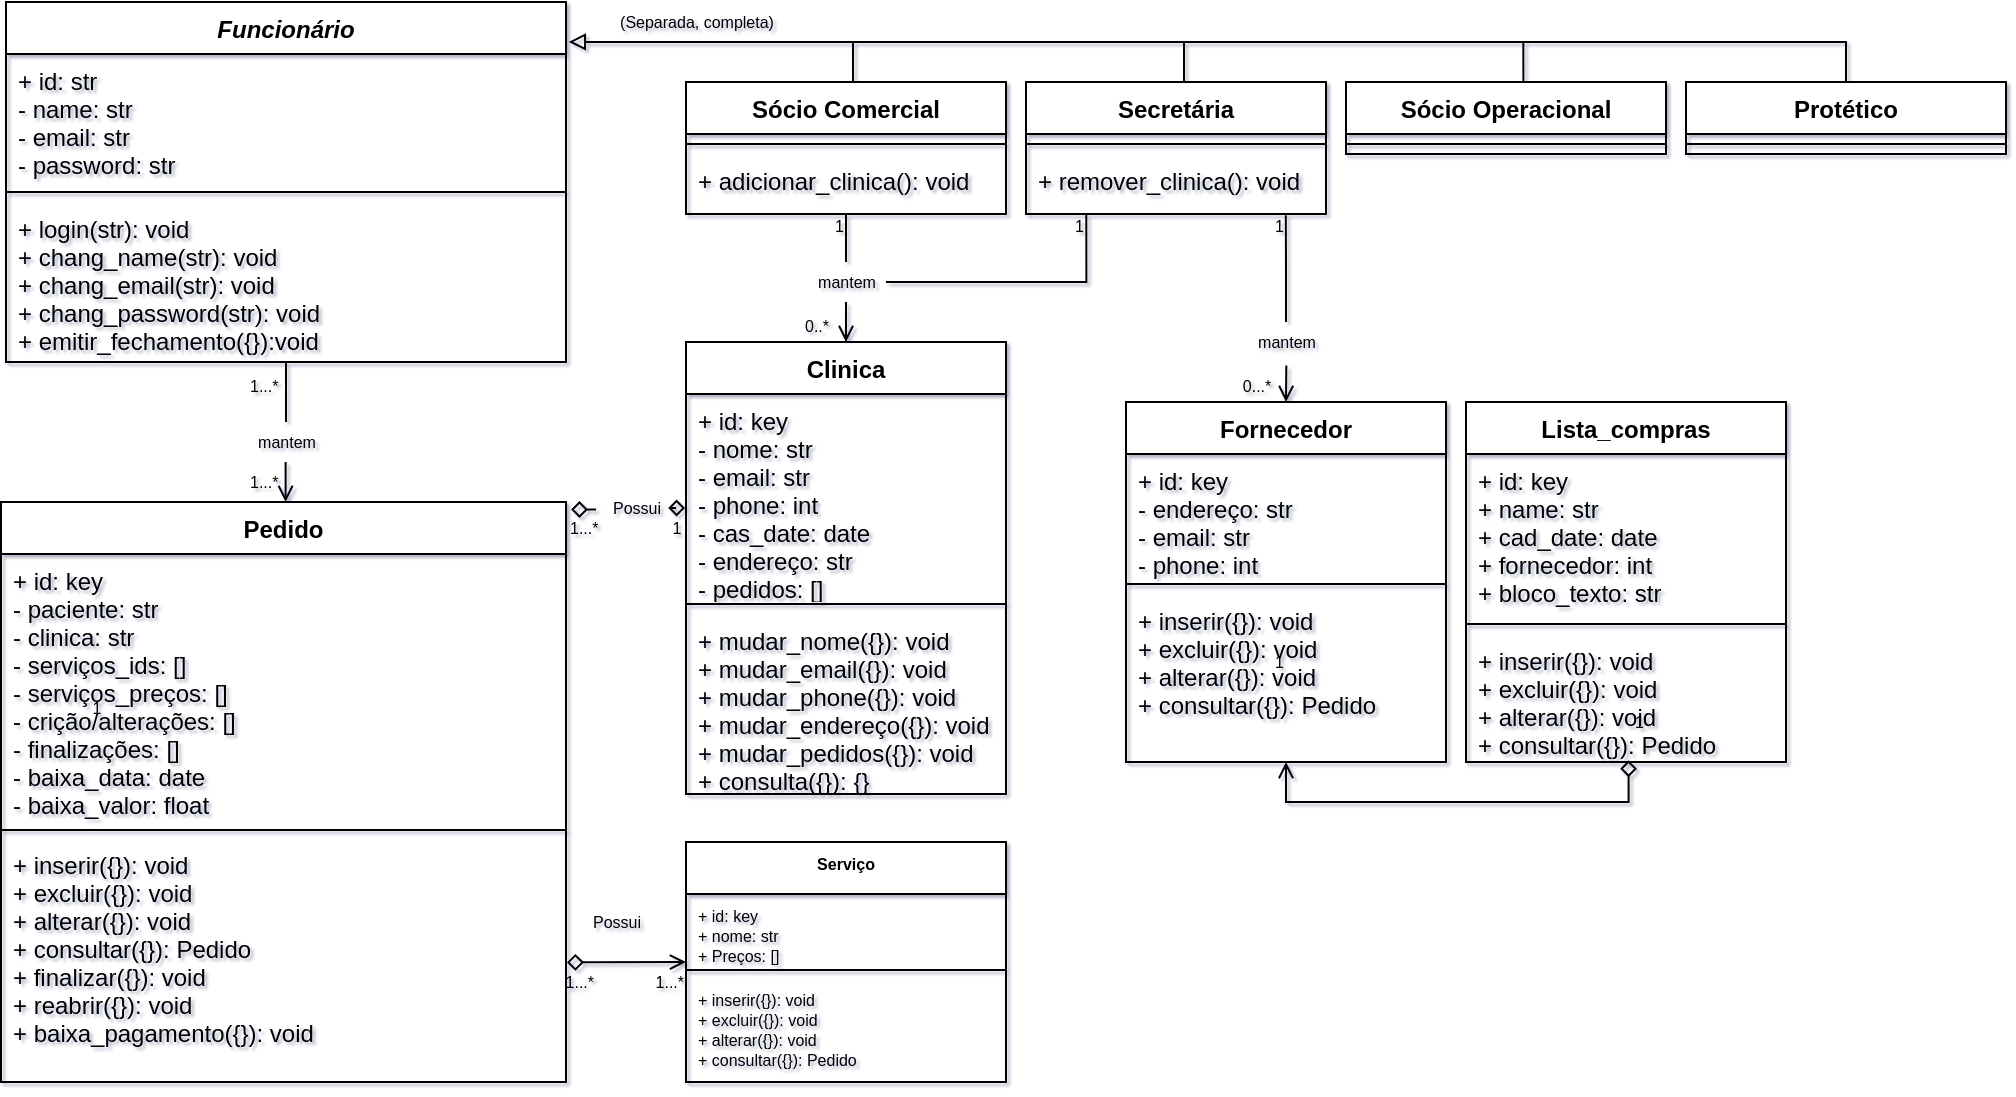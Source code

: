 <mxfile version="17.4.2" type="device"><diagram id="wCIUYgLf97K4qS9yF1l3" name="Página-1"><mxGraphModel dx="1298" dy="1448" grid="1" gridSize="10" guides="1" tooltips="1" connect="1" arrows="1" fold="1" page="1" pageScale="1" pageWidth="1169" pageHeight="827" background="none" math="0" shadow="1"><root><mxCell id="0"/><mxCell id="1" parent="0"/><mxCell id="eHvYOcXWMKYHGgOFtX7L-21" value="Clinica" style="swimlane;fontStyle=1;align=center;verticalAlign=top;childLayout=stackLayout;horizontal=1;startSize=26;horizontalStack=0;resizeParent=1;resizeParentMax=0;resizeLast=0;collapsible=1;marginBottom=0;" parent="1" vertex="1"><mxGeometry x="720" y="-210" width="160" height="226" as="geometry"/></mxCell><mxCell id="eHvYOcXWMKYHGgOFtX7L-22" value="+ id: key&#10;- nome: str&#10;- email: str&#10;- phone: int&#10;- cas_date: date&#10;- endereço: str &#10;- pedidos: []" style="text;strokeColor=none;fillColor=none;align=left;verticalAlign=top;spacingLeft=4;spacingRight=4;overflow=hidden;rotatable=0;points=[[0,0.5],[1,0.5]];portConstraint=eastwest;" parent="eHvYOcXWMKYHGgOFtX7L-21" vertex="1"><mxGeometry y="26" width="160" height="100" as="geometry"/></mxCell><mxCell id="eHvYOcXWMKYHGgOFtX7L-23" value="" style="line;strokeWidth=1;fillColor=none;align=left;verticalAlign=middle;spacingTop=-1;spacingLeft=3;spacingRight=3;rotatable=0;labelPosition=right;points=[];portConstraint=eastwest;" parent="eHvYOcXWMKYHGgOFtX7L-21" vertex="1"><mxGeometry y="126" width="160" height="10" as="geometry"/></mxCell><mxCell id="eHvYOcXWMKYHGgOFtX7L-24" value="+ mudar_nome({}): void&#10;+ mudar_email({}): void&#10;+ mudar_phone({}): void&#10;+ mudar_endereço({}): void&#10;+ mudar_pedidos({}): void&#10;+ consulta({}): {}" style="text;strokeColor=none;fillColor=none;align=left;verticalAlign=top;spacingLeft=4;spacingRight=4;overflow=hidden;rotatable=0;points=[[0,0.5],[1,0.5]];portConstraint=eastwest;" parent="eHvYOcXWMKYHGgOFtX7L-21" vertex="1"><mxGeometry y="136" width="160" height="90" as="geometry"/></mxCell><mxCell id="eHvYOcXWMKYHGgOFtX7L-114" value="0..*" style="text;html=1;align=center;verticalAlign=bottom;resizable=0;points=[];autosize=1;strokeColor=none;fillColor=none;fontSize=8;labelPosition=center;verticalLabelPosition=middle;" parent="1" vertex="1"><mxGeometry x="770" y="-230" width="30" height="20" as="geometry"/></mxCell><mxCell id="eHvYOcXWMKYHGgOFtX7L-64" value="1" style="text;html=1;align=center;verticalAlign=middle;resizable=0;points=[];autosize=1;strokeColor=none;fillColor=none;fontSize=8;" parent="1" vertex="1"><mxGeometry x="705" y="-127" width="20" height="20" as="geometry"/></mxCell><mxCell id="eHvYOcXWMKYHGgOFtX7L-127" value="1" style="text;html=1;align=right;verticalAlign=bottom;resizable=0;points=[];autosize=1;strokeColor=none;fillColor=none;fontSize=8;" parent="1" vertex="1"><mxGeometry x="1000" y="-280" width="20" height="20" as="geometry"/></mxCell><mxCell id="eHvYOcXWMKYHGgOFtX7L-111" value="1" style="text;html=1;align=right;verticalAlign=bottom;resizable=0;points=[];autosize=1;strokeColor=none;fillColor=none;fontSize=8;" parent="1" vertex="1"><mxGeometry x="900" y="-280" width="20" height="20" as="geometry"/></mxCell><mxCell id="eHvYOcXWMKYHGgOFtX7L-76" value="1...*" style="text;html=1;align=left;verticalAlign=middle;resizable=0;points=[];autosize=1;strokeColor=none;fillColor=none;fontSize=8;" parent="1" vertex="1"><mxGeometry x="500" y="-150" width="30" height="20" as="geometry"/></mxCell><mxCell id="BqnHKmlC6TDijNeTiooH-1" value="Funcionário" style="swimlane;fontStyle=3;align=center;verticalAlign=top;childLayout=stackLayout;horizontal=1;startSize=26;horizontalStack=0;resizeParent=1;resizeParentMax=0;resizeLast=0;collapsible=1;marginBottom=0;" parent="1" vertex="1"><mxGeometry x="380" y="-380" width="280" height="180" as="geometry"/></mxCell><mxCell id="BqnHKmlC6TDijNeTiooH-2" value="+ id: str&#10;- name: str&#10;- email: str&#10;- password: str " style="text;strokeColor=none;fillColor=none;align=left;verticalAlign=top;spacingLeft=4;spacingRight=4;overflow=hidden;rotatable=0;points=[[0,0.5],[1,0.5]];portConstraint=eastwest;" parent="BqnHKmlC6TDijNeTiooH-1" vertex="1"><mxGeometry y="26" width="280" height="64" as="geometry"/></mxCell><mxCell id="BqnHKmlC6TDijNeTiooH-3" value="" style="line;strokeWidth=1;fillColor=none;align=left;verticalAlign=middle;spacingTop=-1;spacingLeft=3;spacingRight=3;rotatable=0;labelPosition=right;points=[];portConstraint=eastwest;" parent="BqnHKmlC6TDijNeTiooH-1" vertex="1"><mxGeometry y="90" width="280" height="10" as="geometry"/></mxCell><mxCell id="BqnHKmlC6TDijNeTiooH-4" value="+ login(str): void&#10;+ chang_name(str): void&#10;+ chang_email(str): void&#10;+ chang_password(str): void&#10;+ emitir_fechamento({}):void" style="text;strokeColor=none;fillColor=none;align=left;verticalAlign=top;spacingLeft=4;spacingRight=4;overflow=hidden;rotatable=0;points=[[0,0.5],[1,0.5]];portConstraint=eastwest;" parent="BqnHKmlC6TDijNeTiooH-1" vertex="1"><mxGeometry y="100" width="280" height="80" as="geometry"/></mxCell><mxCell id="eHvYOcXWMKYHGgOFtX7L-121" style="edgeStyle=orthogonalEdgeStyle;rounded=0;orthogonalLoop=1;jettySize=auto;html=1;exitX=0.5;exitY=0;exitDx=0;exitDy=0;labelBackgroundColor=#FFFFFF;fontSize=8;startArrow=none;startFill=0;endArrow=none;endFill=0;strokeColor=#030303;" parent="1" source="eHvYOcXWMKYHGgOFtX7L-1" edge="1"><mxGeometry relative="1" as="geometry"><mxPoint x="803.49" y="-360.0" as="targetPoint"/></mxGeometry></mxCell><mxCell id="Xo3RzvMKRkTx9Nn4F3zW-1" style="edgeStyle=orthogonalEdgeStyle;rounded=0;orthogonalLoop=1;jettySize=auto;html=1;entryX=0.5;entryY=0;entryDx=0;entryDy=0;strokeColor=#000000;startArrow=none;endArrow=open;endFill=0;" edge="1" parent="1" source="eHvYOcXWMKYHGgOFtX7L-106" target="eHvYOcXWMKYHGgOFtX7L-21"><mxGeometry relative="1" as="geometry"/></mxCell><mxCell id="eHvYOcXWMKYHGgOFtX7L-1" value="Sócio Comercial" style="swimlane;fontStyle=1;align=center;verticalAlign=top;childLayout=stackLayout;horizontal=1;startSize=26;horizontalStack=0;resizeParent=1;resizeParentMax=0;resizeLast=0;collapsible=1;marginBottom=0;" parent="1" vertex="1"><mxGeometry x="720" y="-340" width="160" height="66" as="geometry"/></mxCell><mxCell id="eHvYOcXWMKYHGgOFtX7L-3" value="" style="line;strokeWidth=1;fillColor=none;align=left;verticalAlign=middle;spacingTop=-1;spacingLeft=3;spacingRight=3;rotatable=0;labelPosition=right;points=[];portConstraint=eastwest;" parent="eHvYOcXWMKYHGgOFtX7L-1" vertex="1"><mxGeometry y="26" width="160" height="10" as="geometry"/></mxCell><mxCell id="eHvYOcXWMKYHGgOFtX7L-4" value="+ adicionar_clinica(): void" style="text;strokeColor=none;fillColor=none;align=left;verticalAlign=top;spacingLeft=4;spacingRight=4;overflow=hidden;rotatable=0;points=[[0,0.5],[1,0.5]];portConstraint=eastwest;" parent="eHvYOcXWMKYHGgOFtX7L-1" vertex="1"><mxGeometry y="36" width="160" height="30" as="geometry"/></mxCell><mxCell id="eHvYOcXWMKYHGgOFtX7L-119" style="edgeStyle=orthogonalEdgeStyle;rounded=0;orthogonalLoop=1;jettySize=auto;html=1;exitX=0.5;exitY=0;exitDx=0;exitDy=0;labelBackgroundColor=#FFFFFF;fontSize=8;startArrow=none;startFill=0;endArrow=none;endFill=0;strokeColor=#030303;" parent="1" source="eHvYOcXWMKYHGgOFtX7L-5" edge="1"><mxGeometry relative="1" as="geometry"><mxPoint x="1138.662" y="-360.0" as="targetPoint"/></mxGeometry></mxCell><mxCell id="eHvYOcXWMKYHGgOFtX7L-5" value="Sócio Operacional" style="swimlane;fontStyle=1;align=center;verticalAlign=top;childLayout=stackLayout;horizontal=1;startSize=26;horizontalStack=0;resizeParent=1;resizeParentMax=0;resizeLast=0;collapsible=1;marginBottom=0;" parent="1" vertex="1"><mxGeometry x="1050" y="-340" width="160" height="36" as="geometry"/></mxCell><mxCell id="eHvYOcXWMKYHGgOFtX7L-7" value="" style="line;strokeWidth=1;fillColor=none;align=left;verticalAlign=middle;spacingTop=-1;spacingLeft=3;spacingRight=3;rotatable=0;labelPosition=right;points=[];portConstraint=eastwest;" parent="eHvYOcXWMKYHGgOFtX7L-5" vertex="1"><mxGeometry y="26" width="160" height="10" as="geometry"/></mxCell><mxCell id="eHvYOcXWMKYHGgOFtX7L-120" style="edgeStyle=orthogonalEdgeStyle;rounded=0;orthogonalLoop=1;jettySize=auto;html=1;exitX=0.5;exitY=0;exitDx=0;exitDy=0;labelBackgroundColor=#FFFFFF;fontSize=8;startArrow=none;startFill=0;endArrow=none;endFill=0;strokeColor=#030303;" parent="1" source="eHvYOcXWMKYHGgOFtX7L-9" edge="1"><mxGeometry relative="1" as="geometry"><mxPoint x="969.007" y="-360.0" as="targetPoint"/></mxGeometry></mxCell><mxCell id="eHvYOcXWMKYHGgOFtX7L-9" value="Secretária" style="swimlane;fontStyle=1;align=center;verticalAlign=top;childLayout=stackLayout;horizontal=1;startSize=26;horizontalStack=0;resizeParent=1;resizeParentMax=0;resizeLast=0;collapsible=1;marginBottom=0;" parent="1" vertex="1"><mxGeometry x="890" y="-340" width="150" height="66" as="geometry"/></mxCell><mxCell id="eHvYOcXWMKYHGgOFtX7L-11" value="" style="line;strokeWidth=1;fillColor=none;align=left;verticalAlign=middle;spacingTop=-1;spacingLeft=3;spacingRight=3;rotatable=0;labelPosition=right;points=[];portConstraint=eastwest;" parent="eHvYOcXWMKYHGgOFtX7L-9" vertex="1"><mxGeometry y="26" width="150" height="10" as="geometry"/></mxCell><mxCell id="eHvYOcXWMKYHGgOFtX7L-12" value="+ remover_clinica(): void&#10;" style="text;strokeColor=none;fillColor=none;align=left;verticalAlign=top;spacingLeft=4;spacingRight=4;overflow=hidden;rotatable=0;points=[[0,0.5],[1,0.5]];portConstraint=eastwest;" parent="eHvYOcXWMKYHGgOFtX7L-9" vertex="1"><mxGeometry y="36" width="150" height="30" as="geometry"/></mxCell><mxCell id="eHvYOcXWMKYHGgOFtX7L-118" style="edgeStyle=orthogonalEdgeStyle;rounded=0;orthogonalLoop=1;jettySize=auto;html=1;exitX=0.5;exitY=0;exitDx=0;exitDy=0;labelBackgroundColor=#FFFFFF;fontSize=8;startArrow=none;startFill=0;endArrow=block;endFill=0;strokeColor=#030303;entryX=1.005;entryY=0.111;entryDx=0;entryDy=0;entryPerimeter=0;" parent="1" source="eHvYOcXWMKYHGgOFtX7L-13" target="BqnHKmlC6TDijNeTiooH-1" edge="1"><mxGeometry relative="1" as="geometry"><mxPoint x="670.0" y="-359.712" as="targetPoint"/><Array as="points"><mxPoint x="1300" y="-360"/></Array></mxGeometry></mxCell><mxCell id="eHvYOcXWMKYHGgOFtX7L-13" value="Protético" style="swimlane;fontStyle=1;align=center;verticalAlign=top;childLayout=stackLayout;horizontal=1;startSize=26;horizontalStack=0;resizeParent=1;resizeParentMax=0;resizeLast=0;collapsible=1;marginBottom=0;" parent="1" vertex="1"><mxGeometry x="1220" y="-340" width="160" height="36" as="geometry"/></mxCell><mxCell id="eHvYOcXWMKYHGgOFtX7L-15" value="" style="line;strokeWidth=1;fillColor=none;align=left;verticalAlign=middle;spacingTop=-1;spacingLeft=3;spacingRight=3;rotatable=0;labelPosition=right;points=[];portConstraint=eastwest;" parent="eHvYOcXWMKYHGgOFtX7L-13" vertex="1"><mxGeometry y="26" width="160" height="10" as="geometry"/></mxCell><mxCell id="eHvYOcXWMKYHGgOFtX7L-99" style="edgeStyle=orthogonalEdgeStyle;rounded=0;orthogonalLoop=1;jettySize=auto;html=1;exitX=1;exitY=0.5;exitDx=0;exitDy=0;entryX=-0.003;entryY=0.576;entryDx=0;entryDy=0;labelBackgroundColor=#FFFFFF;fontSize=8;startArrow=none;startFill=0;endArrow=diamond;endFill=0;strokeColor=#030303;entryPerimeter=0;" parent="1" source="eHvYOcXWMKYHGgOFtX7L-100" target="eHvYOcXWMKYHGgOFtX7L-22" edge="1"><mxGeometry relative="1" as="geometry"/></mxCell><mxCell id="Xo3RzvMKRkTx9Nn4F3zW-5" style="edgeStyle=orthogonalEdgeStyle;rounded=0;orthogonalLoop=1;jettySize=auto;html=1;entryX=0.5;entryY=1;entryDx=0;entryDy=0;entryPerimeter=0;startArrow=none;startFill=0;endArrow=none;endFill=0;strokeColor=#000000;" edge="1" parent="1" source="eHvYOcXWMKYHGgOFtX7L-73" target="BqnHKmlC6TDijNeTiooH-4"><mxGeometry relative="1" as="geometry"/></mxCell><mxCell id="eHvYOcXWMKYHGgOFtX7L-25" value="Pedido" style="swimlane;fontStyle=1;align=center;verticalAlign=top;childLayout=stackLayout;horizontal=1;startSize=26;horizontalStack=0;resizeParent=1;resizeParentMax=0;resizeLast=0;collapsible=1;marginBottom=0;" parent="1" vertex="1"><mxGeometry x="377.5" y="-130" width="282.5" height="290" as="geometry"/></mxCell><mxCell id="eHvYOcXWMKYHGgOFtX7L-26" value="+ id: key&#10;- paciente: str&#10;- clinica: str&#10;- serviços_ids: []&#10;- serviços_preços: []&#10;- crição/alterações: []&#10;- finalizações: []&#10;- baixa_data: date&#10;- baixa_valor: float" style="text;strokeColor=none;fillColor=none;align=left;verticalAlign=top;spacingLeft=4;spacingRight=4;overflow=hidden;rotatable=0;points=[[0,0.5],[1,0.5]];portConstraint=eastwest;" parent="eHvYOcXWMKYHGgOFtX7L-25" vertex="1"><mxGeometry y="26" width="282.5" height="134" as="geometry"/></mxCell><mxCell id="eHvYOcXWMKYHGgOFtX7L-27" value="" style="line;strokeWidth=1;fillColor=none;align=left;verticalAlign=middle;spacingTop=-1;spacingLeft=3;spacingRight=3;rotatable=0;labelPosition=right;points=[];portConstraint=eastwest;" parent="eHvYOcXWMKYHGgOFtX7L-25" vertex="1"><mxGeometry y="160" width="282.5" height="8" as="geometry"/></mxCell><mxCell id="eHvYOcXWMKYHGgOFtX7L-28" value="+ inserir({}): void&#10;+ excluir({}): void&#10;+ alterar({}): void&#10;+ consultar({}): Pedido&#10;+ finalizar({}): void&#10;+ reabrir({}): void&#10;+ baixa_pagamento({}): void" style="text;strokeColor=none;fillColor=none;align=left;verticalAlign=top;spacingLeft=4;spacingRight=4;overflow=hidden;rotatable=0;points=[[0,0.5],[1,0.5]];portConstraint=eastwest;" parent="eHvYOcXWMKYHGgOFtX7L-25" vertex="1"><mxGeometry y="168" width="282.5" height="122" as="geometry"/></mxCell><mxCell id="eHvYOcXWMKYHGgOFtX7L-126" style="edgeStyle=orthogonalEdgeStyle;rounded=0;orthogonalLoop=1;jettySize=auto;html=1;exitX=0.5;exitY=0;exitDx=0;exitDy=0;labelBackgroundColor=#FFFFFF;fontSize=8;startArrow=none;startFill=0;endArrow=none;endFill=0;strokeColor=#030303;entryX=0.866;entryY=1.019;entryDx=0;entryDy=0;entryPerimeter=0;" parent="1" source="eHvYOcXWMKYHGgOFtX7L-130" target="eHvYOcXWMKYHGgOFtX7L-12" edge="1"><mxGeometry relative="1" as="geometry"><mxPoint x="1000" y="-220" as="targetPoint"/></mxGeometry></mxCell><mxCell id="eHvYOcXWMKYHGgOFtX7L-132" style="edgeStyle=orthogonalEdgeStyle;rounded=0;orthogonalLoop=1;jettySize=auto;html=1;exitX=0.5;exitY=0;exitDx=0;exitDy=0;entryX=0.504;entryY=1.088;entryDx=0;entryDy=0;entryPerimeter=0;labelBackgroundColor=#FFFFFF;fontSize=8;startArrow=open;startFill=0;endArrow=none;endFill=0;strokeColor=#030303;" parent="1" source="eHvYOcXWMKYHGgOFtX7L-33" target="eHvYOcXWMKYHGgOFtX7L-130" edge="1"><mxGeometry relative="1" as="geometry"/></mxCell><mxCell id="eHvYOcXWMKYHGgOFtX7L-33" value="Fornecedor" style="swimlane;fontStyle=1;align=center;verticalAlign=top;childLayout=stackLayout;horizontal=1;startSize=26;horizontalStack=0;resizeParent=1;resizeParentMax=0;resizeLast=0;collapsible=1;marginBottom=0;" parent="1" vertex="1"><mxGeometry x="940" y="-180" width="160" height="180" as="geometry"/></mxCell><mxCell id="eHvYOcXWMKYHGgOFtX7L-34" value="+ id: key &#10;- endereço: str&#10;- email: str&#10;- phone: int" style="text;strokeColor=none;fillColor=none;align=left;verticalAlign=top;spacingLeft=4;spacingRight=4;overflow=hidden;rotatable=0;points=[[0,0.5],[1,0.5]];portConstraint=eastwest;" parent="eHvYOcXWMKYHGgOFtX7L-33" vertex="1"><mxGeometry y="26" width="160" height="60" as="geometry"/></mxCell><mxCell id="eHvYOcXWMKYHGgOFtX7L-35" value="" style="line;strokeWidth=1;fillColor=none;align=left;verticalAlign=middle;spacingTop=-1;spacingLeft=3;spacingRight=3;rotatable=0;labelPosition=right;points=[];portConstraint=eastwest;" parent="eHvYOcXWMKYHGgOFtX7L-33" vertex="1"><mxGeometry y="86" width="160" height="10" as="geometry"/></mxCell><mxCell id="eHvYOcXWMKYHGgOFtX7L-36" value="+ inserir({}): void&#10;+ excluir({}): void&#10;+ alterar({}): void&#10;+ consultar({}): Pedido" style="text;strokeColor=none;fillColor=none;align=left;verticalAlign=top;spacingLeft=4;spacingRight=4;overflow=hidden;rotatable=0;points=[[0,0.5],[1,0.5]];portConstraint=eastwest;" parent="eHvYOcXWMKYHGgOFtX7L-33" vertex="1"><mxGeometry y="96" width="160" height="84" as="geometry"/></mxCell><mxCell id="eHvYOcXWMKYHGgOFtX7L-37" value="Lista_compras" style="swimlane;fontStyle=1;align=center;verticalAlign=top;childLayout=stackLayout;horizontal=1;startSize=26;horizontalStack=0;resizeParent=1;resizeParentMax=0;resizeLast=0;collapsible=1;marginBottom=0;" parent="1" vertex="1"><mxGeometry x="1110" y="-180" width="160" height="180" as="geometry"/></mxCell><mxCell id="eHvYOcXWMKYHGgOFtX7L-38" value="+ id: key&#10;+ name: str&#10;+ cad_date: date&#10;+ fornecedor: int&#10;+ bloco_texto: str" style="text;strokeColor=none;fillColor=none;align=left;verticalAlign=top;spacingLeft=4;spacingRight=4;overflow=hidden;rotatable=0;points=[[0,0.5],[1,0.5]];portConstraint=eastwest;" parent="eHvYOcXWMKYHGgOFtX7L-37" vertex="1"><mxGeometry y="26" width="160" height="80" as="geometry"/></mxCell><mxCell id="eHvYOcXWMKYHGgOFtX7L-39" value="" style="line;strokeWidth=1;fillColor=none;align=left;verticalAlign=middle;spacingTop=-1;spacingLeft=3;spacingRight=3;rotatable=0;labelPosition=right;points=[];portConstraint=eastwest;" parent="eHvYOcXWMKYHGgOFtX7L-37" vertex="1"><mxGeometry y="106" width="160" height="10" as="geometry"/></mxCell><mxCell id="eHvYOcXWMKYHGgOFtX7L-40" value="+ inserir({}): void&#10;+ excluir({}): void&#10;+ alterar({}): void&#10;+ consultar({}): Pedido" style="text;strokeColor=none;fillColor=none;align=left;verticalAlign=top;spacingLeft=4;spacingRight=4;overflow=hidden;rotatable=0;points=[[0,0.5],[1,0.5]];portConstraint=eastwest;" parent="eHvYOcXWMKYHGgOFtX7L-37" vertex="1"><mxGeometry y="116" width="160" height="64" as="geometry"/></mxCell><mxCell id="eHvYOcXWMKYHGgOFtX7L-49" value="1" style="text;html=1;align=center;verticalAlign=middle;resizable=0;points=[];autosize=1;strokeColor=none;fillColor=none;fontSize=8;" parent="1" vertex="1"><mxGeometry x="415" y="-37" width="20" height="20" as="geometry"/></mxCell><mxCell id="eHvYOcXWMKYHGgOFtX7L-53" value="(Separada, completa)" style="text;html=1;align=center;verticalAlign=middle;resizable=0;points=[];autosize=1;strokeColor=none;fillColor=none;fontSize=8;" parent="1" vertex="1"><mxGeometry x="680" y="-380" width="90" height="20" as="geometry"/></mxCell><mxCell id="eHvYOcXWMKYHGgOFtX7L-63" value="1...*" style="text;html=1;align=left;verticalAlign=middle;resizable=0;points=[];autosize=1;strokeColor=none;fillColor=none;fontSize=8;strokeWidth=0;" parent="1" vertex="1"><mxGeometry x="660" y="-127" width="30" height="20" as="geometry"/></mxCell><mxCell id="eHvYOcXWMKYHGgOFtX7L-75" value="1...*" style="text;html=1;align=left;verticalAlign=bottom;resizable=0;points=[];autosize=1;strokeColor=none;fillColor=none;fontSize=8;" parent="1" vertex="1"><mxGeometry x="500" y="-200" width="30" height="20" as="geometry"/></mxCell><mxCell id="eHvYOcXWMKYHGgOFtX7L-85" value="1...*" style="text;html=1;align=right;verticalAlign=middle;resizable=0;points=[];autosize=1;strokeColor=none;fillColor=none;fontSize=8;" parent="1" vertex="1"><mxGeometry x="690" y="100" width="30" height="20" as="geometry"/></mxCell><mxCell id="Xo3RzvMKRkTx9Nn4F3zW-10" style="edgeStyle=orthogonalEdgeStyle;rounded=0;orthogonalLoop=1;jettySize=auto;html=1;exitX=0;exitY=0.5;exitDx=0;exitDy=0;entryX=0.515;entryY=0.011;entryDx=0;entryDy=0;startArrow=open;startFill=0;endArrow=diamond;endFill=0;strokeColor=#000000;entryPerimeter=0;" edge="1" parent="1" source="eHvYOcXWMKYHGgOFtX7L-87" target="eHvYOcXWMKYHGgOFtX7L-109"><mxGeometry relative="1" as="geometry"><Array as="points"><mxPoint x="661" y="100"/></Array></mxGeometry></mxCell><mxCell id="eHvYOcXWMKYHGgOFtX7L-87" value="Serviço" style="swimlane;fontStyle=1;align=center;verticalAlign=top;childLayout=stackLayout;horizontal=1;startSize=26;horizontalStack=0;resizeParent=1;resizeParentMax=0;resizeLast=0;collapsible=1;marginBottom=0;fontSize=8;" parent="1" vertex="1"><mxGeometry x="720" y="40" width="160" height="120" as="geometry"/></mxCell><mxCell id="eHvYOcXWMKYHGgOFtX7L-88" value="+ id: key&#10;+ nome: str&#10;+ Preços: [] &#10;" style="text;strokeColor=none;fillColor=none;align=left;verticalAlign=top;spacingLeft=4;spacingRight=4;overflow=hidden;rotatable=0;points=[[0,0.5],[1,0.5]];portConstraint=eastwest;fontSize=8;" parent="eHvYOcXWMKYHGgOFtX7L-87" vertex="1"><mxGeometry y="26" width="160" height="34" as="geometry"/></mxCell><mxCell id="eHvYOcXWMKYHGgOFtX7L-89" value="" style="line;strokeWidth=1;fillColor=none;align=left;verticalAlign=middle;spacingTop=-1;spacingLeft=3;spacingRight=3;rotatable=0;labelPosition=right;points=[];portConstraint=eastwest;fontSize=8;" parent="eHvYOcXWMKYHGgOFtX7L-87" vertex="1"><mxGeometry y="60" width="160" height="8" as="geometry"/></mxCell><mxCell id="eHvYOcXWMKYHGgOFtX7L-90" value="+ inserir({}): void&#10;+ excluir({}): void&#10;+ alterar({}): void&#10;+ consultar({}): Pedido" style="text;strokeColor=none;fillColor=none;align=left;verticalAlign=top;spacingLeft=4;spacingRight=4;overflow=hidden;rotatable=0;points=[[0,0.5],[1,0.5]];portConstraint=eastwest;fontSize=8;" parent="eHvYOcXWMKYHGgOFtX7L-87" vertex="1"><mxGeometry y="68" width="160" height="52" as="geometry"/></mxCell><mxCell id="eHvYOcXWMKYHGgOFtX7L-100" value="Possui" style="text;html=1;align=center;verticalAlign=middle;resizable=0;points=[];autosize=1;strokeColor=none;fillColor=none;fontSize=8;horizontal=1;spacing=0;strokeWidth=1;" parent="1" vertex="1"><mxGeometry x="675" y="-137" width="40" height="20" as="geometry"/></mxCell><mxCell id="eHvYOcXWMKYHGgOFtX7L-101" value="" style="edgeStyle=orthogonalEdgeStyle;rounded=0;orthogonalLoop=1;jettySize=auto;html=1;exitX=1.009;exitY=0.431;exitDx=0;exitDy=0;entryX=0.001;entryY=0.538;entryDx=0;entryDy=0;labelBackgroundColor=#FFFFFF;fontSize=8;startArrow=diamond;startFill=0;endArrow=none;endFill=0;strokeColor=#030303;entryPerimeter=0;exitPerimeter=0;" parent="1" target="eHvYOcXWMKYHGgOFtX7L-100" edge="1"><mxGeometry relative="1" as="geometry"><mxPoint x="662.543" y="-126.246" as="sourcePoint"/><mxPoint x="670.16" y="-113.428" as="targetPoint"/></mxGeometry></mxCell><mxCell id="eHvYOcXWMKYHGgOFtX7L-109" value="1...*" style="text;html=1;align=right;verticalAlign=middle;resizable=0;points=[];autosize=1;strokeColor=none;fillColor=none;fontSize=8;" parent="1" vertex="1"><mxGeometry x="645" y="100" width="30" height="20" as="geometry"/></mxCell><mxCell id="eHvYOcXWMKYHGgOFtX7L-110" value="1" style="text;html=1;align=right;verticalAlign=bottom;resizable=0;points=[];autosize=1;strokeColor=none;fillColor=none;fontSize=8;" parent="1" vertex="1"><mxGeometry x="780" y="-280" width="20" height="20" as="geometry"/></mxCell><mxCell id="eHvYOcXWMKYHGgOFtX7L-128" value="0...*" style="text;html=1;align=center;verticalAlign=bottom;resizable=0;points=[];autosize=1;strokeColor=none;fillColor=none;fontSize=8;" parent="1" vertex="1"><mxGeometry x="990" y="-200" width="30" height="20" as="geometry"/></mxCell><mxCell id="eHvYOcXWMKYHGgOFtX7L-130" value="mantem" style="text;html=1;align=center;verticalAlign=middle;resizable=0;points=[];autosize=1;strokeColor=none;fillColor=none;fontSize=8;" parent="1" vertex="1"><mxGeometry x="1000" y="-220" width="40" height="20" as="geometry"/></mxCell><mxCell id="eHvYOcXWMKYHGgOFtX7L-134" value="1" style="text;html=1;align=right;verticalAlign=middle;resizable=0;points=[];autosize=1;strokeColor=none;fillColor=none;fontSize=8;" parent="1" vertex="1"><mxGeometry x="1000" y="-60" width="20" height="20" as="geometry"/></mxCell><mxCell id="eHvYOcXWMKYHGgOFtX7L-136" style="edgeStyle=orthogonalEdgeStyle;rounded=0;orthogonalLoop=1;jettySize=auto;html=1;entryX=0.508;entryY=0.987;entryDx=0;entryDy=0;entryPerimeter=0;labelBackgroundColor=#FFFFFF;fontSize=8;startArrow=open;startFill=0;endArrow=diamond;endFill=0;strokeColor=#030303;exitX=0.5;exitY=1;exitDx=0;exitDy=0;" parent="1" source="eHvYOcXWMKYHGgOFtX7L-33" target="eHvYOcXWMKYHGgOFtX7L-40" edge="1"><mxGeometry relative="1" as="geometry"><mxPoint x="1021" y="-53" as="sourcePoint"/></mxGeometry></mxCell><mxCell id="eHvYOcXWMKYHGgOFtX7L-137" value="1" style="text;html=1;align=right;verticalAlign=middle;resizable=0;points=[];autosize=1;strokeColor=none;fillColor=none;fontSize=8;" parent="1" vertex="1"><mxGeometry x="1180" y="-30" width="20" height="20" as="geometry"/></mxCell><mxCell id="Xo3RzvMKRkTx9Nn4F3zW-7" style="edgeStyle=orthogonalEdgeStyle;rounded=0;orthogonalLoop=1;jettySize=auto;html=1;startArrow=none;startFill=0;endArrow=none;endFill=0;strokeColor=#000000;entryX=0.201;entryY=1.012;entryDx=0;entryDy=0;entryPerimeter=0;" edge="1" parent="1" source="eHvYOcXWMKYHGgOFtX7L-106" target="eHvYOcXWMKYHGgOFtX7L-12"><mxGeometry relative="1" as="geometry"><mxPoint x="920" y="-270" as="targetPoint"/><Array as="points"><mxPoint x="920" y="-240"/></Array></mxGeometry></mxCell><mxCell id="eHvYOcXWMKYHGgOFtX7L-106" value="mantem" style="text;html=1;align=center;verticalAlign=middle;resizable=0;points=[];autosize=1;strokeColor=none;fillColor=none;fontSize=8;" parent="1" vertex="1"><mxGeometry x="780" y="-250" width="40" height="20" as="geometry"/></mxCell><mxCell id="Xo3RzvMKRkTx9Nn4F3zW-2" value="" style="edgeStyle=orthogonalEdgeStyle;rounded=0;orthogonalLoop=1;jettySize=auto;html=1;entryX=0.5;entryY=0;entryDx=0;entryDy=0;strokeColor=#000000;endArrow=none;" edge="1" parent="1" source="eHvYOcXWMKYHGgOFtX7L-1" target="eHvYOcXWMKYHGgOFtX7L-106"><mxGeometry relative="1" as="geometry"><mxPoint x="800" y="-230" as="sourcePoint"/><mxPoint x="800" y="-70" as="targetPoint"/></mxGeometry></mxCell><mxCell id="eHvYOcXWMKYHGgOFtX7L-73" value="mantem" style="text;html=1;align=center;verticalAlign=middle;resizable=0;points=[];autosize=1;strokeColor=none;fillColor=none;fontSize=8;horizontal=1;spacing=0;" parent="1" vertex="1"><mxGeometry x="500" y="-170" width="40" height="20" as="geometry"/></mxCell><mxCell id="Xo3RzvMKRkTx9Nn4F3zW-6" value="" style="edgeStyle=orthogonalEdgeStyle;rounded=0;orthogonalLoop=1;jettySize=auto;html=1;entryX=0.496;entryY=1;entryDx=0;entryDy=0;entryPerimeter=0;startArrow=open;startFill=0;endArrow=none;endFill=0;strokeColor=#000000;" edge="1" parent="1" source="eHvYOcXWMKYHGgOFtX7L-25" target="eHvYOcXWMKYHGgOFtX7L-73"><mxGeometry relative="1" as="geometry"><mxPoint x="518.739" y="-130" as="sourcePoint"/><mxPoint x="518.88" y="-190" as="targetPoint"/><Array as="points"><mxPoint x="520" y="-150"/></Array></mxGeometry></mxCell><mxCell id="eHvYOcXWMKYHGgOFtX7L-91" value="Possui" style="text;html=1;align=center;verticalAlign=middle;resizable=0;points=[];autosize=1;strokeColor=none;fillColor=none;fontSize=8;horizontal=1;spacing=0;" parent="1" vertex="1"><mxGeometry x="665" y="70" width="40" height="20" as="geometry"/></mxCell></root></mxGraphModel></diagram></mxfile>
